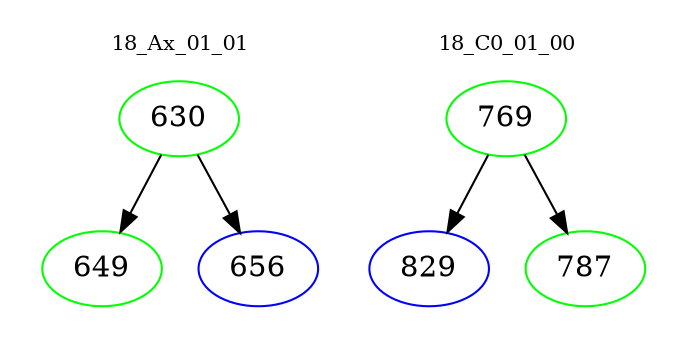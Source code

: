 digraph{
subgraph cluster_0 {
color = white
label = "18_Ax_01_01";
fontsize=10;
T0_630 [label="630", color="green"]
T0_630 -> T0_649 [color="black"]
T0_649 [label="649", color="green"]
T0_630 -> T0_656 [color="black"]
T0_656 [label="656", color="blue"]
}
subgraph cluster_1 {
color = white
label = "18_C0_01_00";
fontsize=10;
T1_769 [label="769", color="green"]
T1_769 -> T1_829 [color="black"]
T1_829 [label="829", color="blue"]
T1_769 -> T1_787 [color="black"]
T1_787 [label="787", color="green"]
}
}
